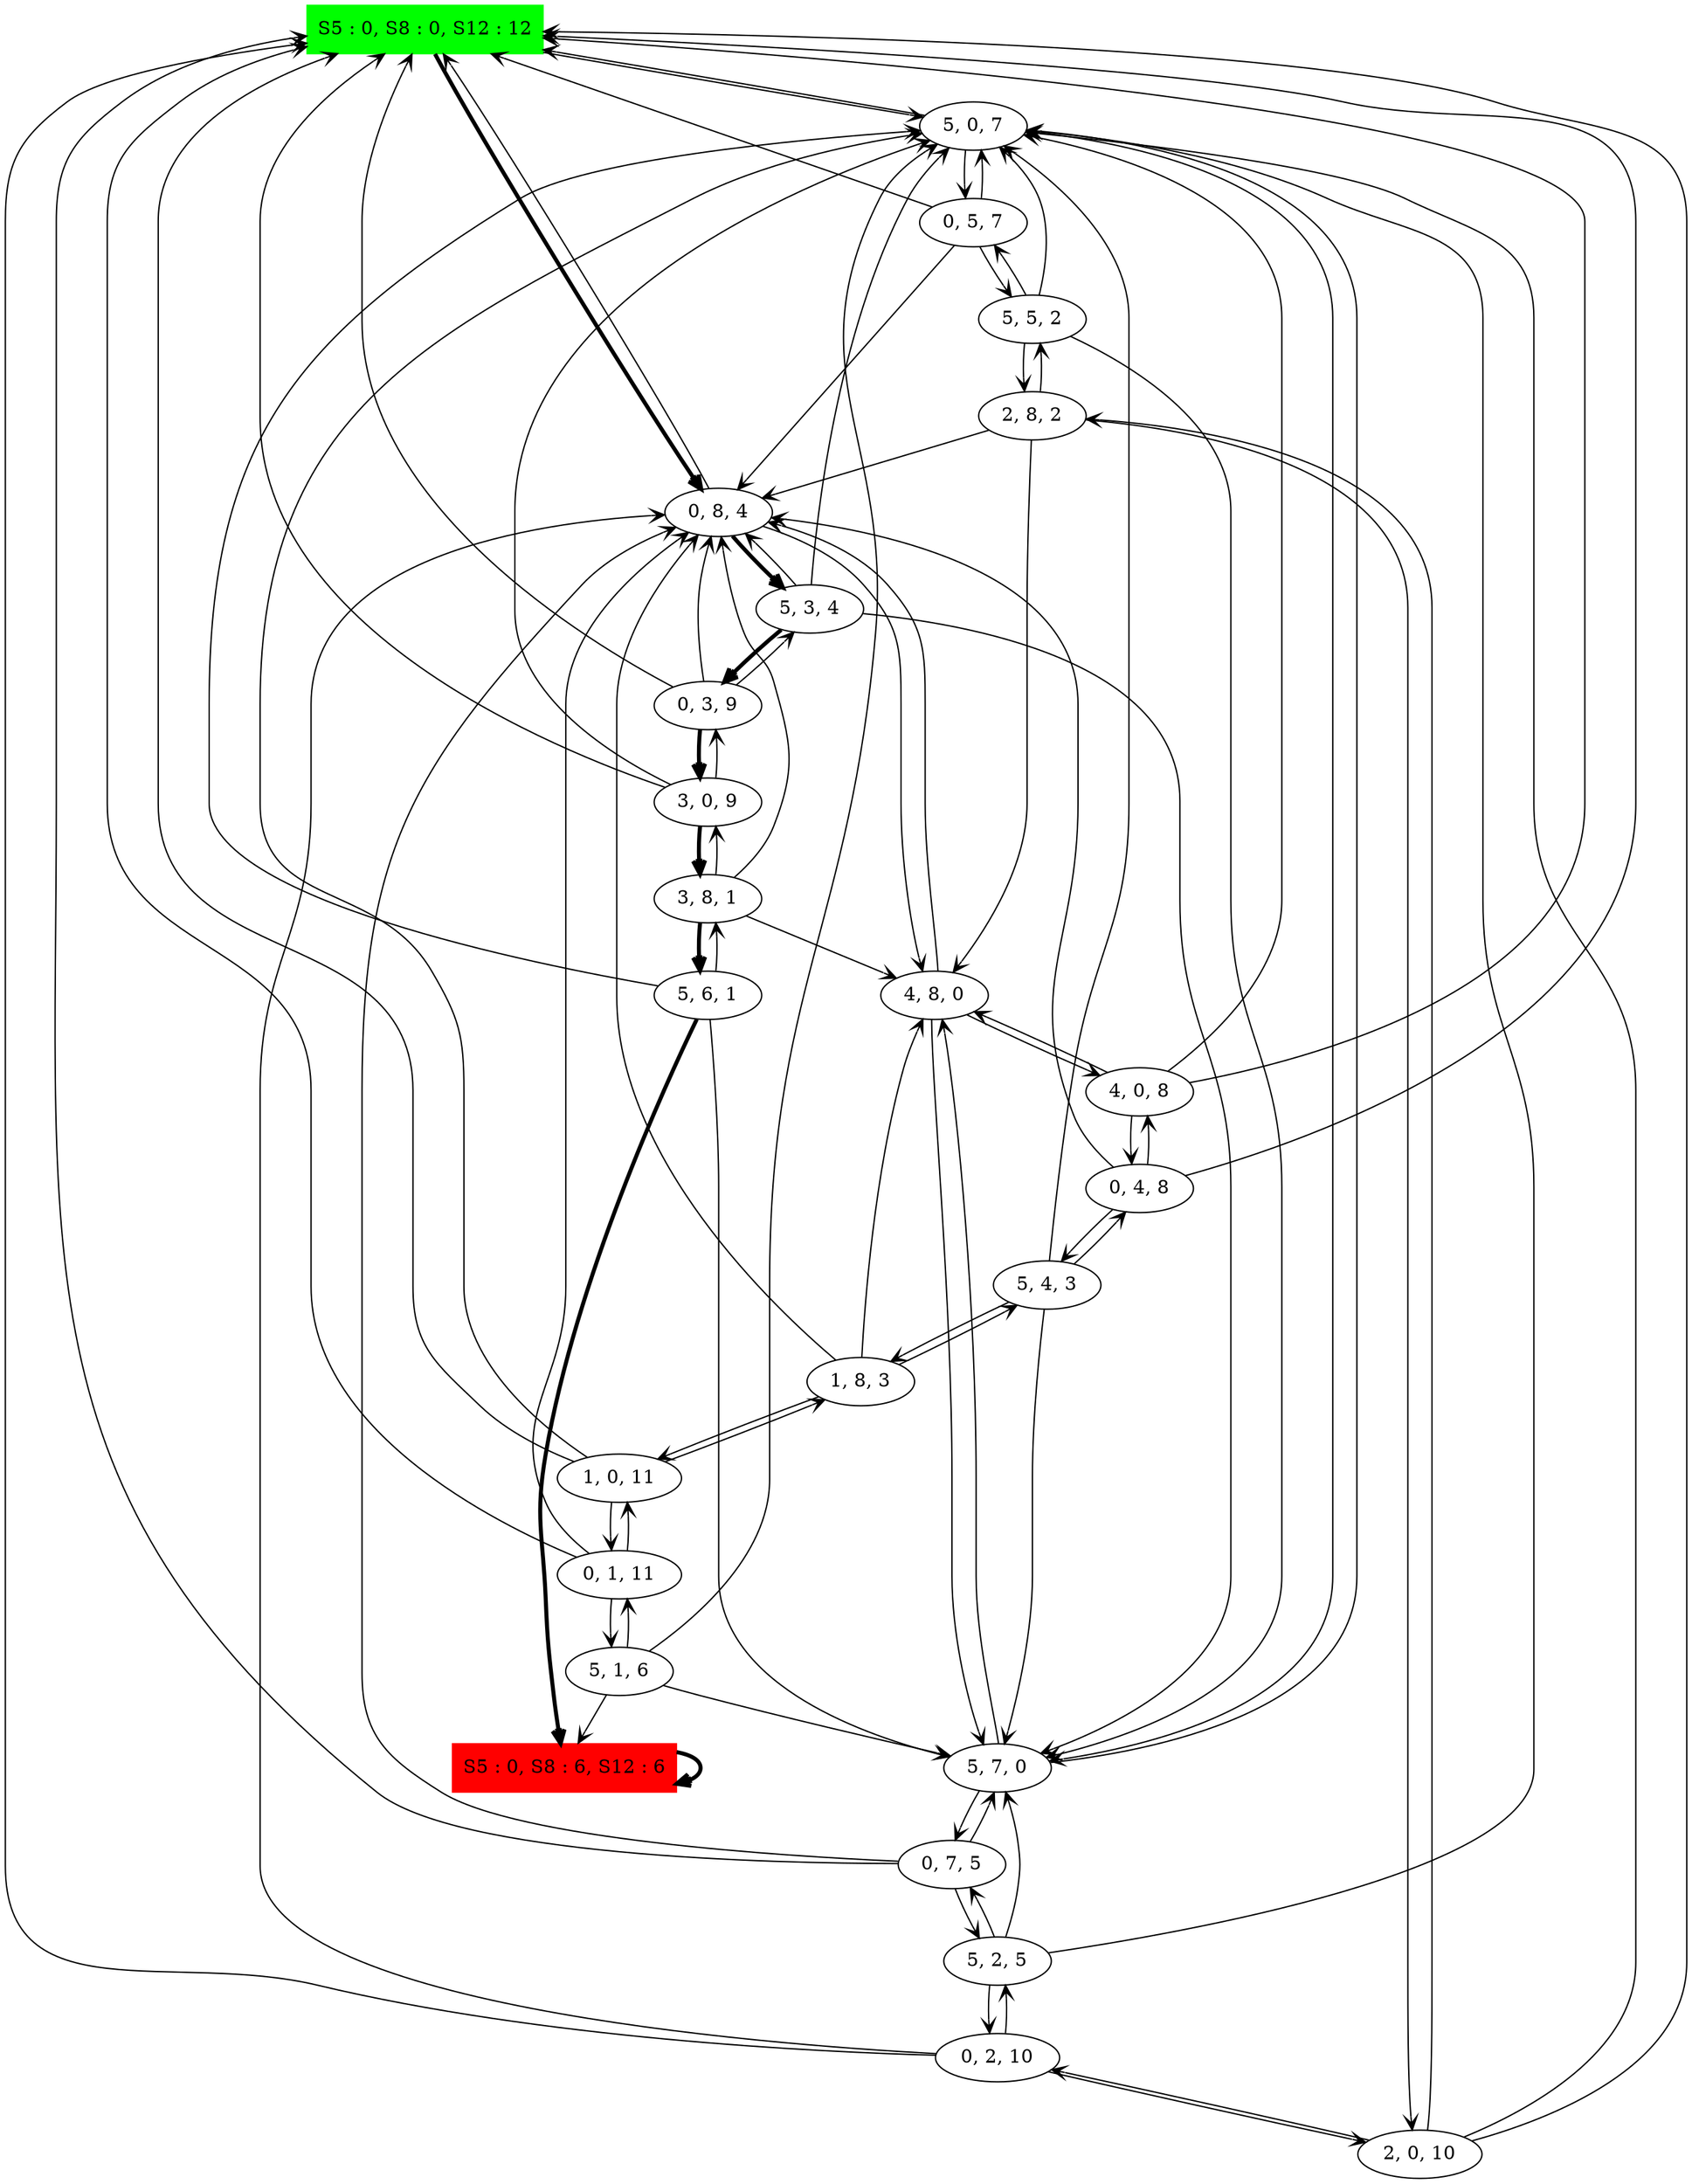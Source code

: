 digraph Cruche_Sol_ {
	initial [label="S5 : 0, S8 : 0, S12 : 12" color=green shape=box style=filled]
	final [label="S5 : 0, S8 : 6, S12 : 6" color=red shape=box style=filled]
	initial -> "5, 0, 7" [arrowhead=open]
	initial -> "0, 8, 4" [arrowhead=open penwidth=3]
	"0, 8, 4" -> "5, 3, 4" [arrowhead=open penwidth=3]
	"0, 8, 4" -> initial [arrowhead=open]
	"0, 8, 4" -> "4, 8, 0" [arrowhead=open]
	"4, 8, 0" -> "0, 8, 4" [arrowhead=open]
	"4, 8, 0" -> "5, 7, 0" [arrowhead=open]
	"4, 8, 0" -> "4, 0, 8" [arrowhead=open]
	"4, 0, 8" -> "0, 4, 8" [arrowhead=open]
	"4, 0, 8" -> initial [arrowhead=open]
	"4, 0, 8" -> "5, 0, 7" [arrowhead=open]
	"4, 0, 8" -> "4, 8, 0" [arrowhead=open]
	"5, 0, 7" -> "0, 5, 7" [arrowhead=open]
	"5, 0, 7" -> initial [arrowhead=open]
	"5, 0, 7" -> "5, 7, 0" [arrowhead=open]
	"5, 7, 0" -> "4, 8, 0" [arrowhead=open]
	"5, 7, 0" -> "0, 7, 5" [arrowhead=open]
	"5, 7, 0" -> "5, 0, 7" [arrowhead=open]
	"0, 7, 5" -> "5, 2, 5" [arrowhead=open]
	"0, 7, 5" -> initial [arrowhead=open]
	"0, 7, 5" -> "5, 7, 0" [arrowhead=open]
	"0, 7, 5" -> "0, 8, 4" [arrowhead=open]
	"5, 2, 5" -> "0, 7, 5" [arrowhead=open]
	"5, 2, 5" -> "0, 2, 10" [arrowhead=open]
	"5, 2, 5" -> "5, 0, 7" [arrowhead=open]
	"5, 2, 5" -> "5, 7, 0" [arrowhead=open]
	"0, 2, 10" -> "2, 0, 10" [arrowhead=open]
	"0, 2, 10" -> initial [arrowhead=open]
	"0, 2, 10" -> "5, 2, 5" [arrowhead=open]
	"0, 2, 10" -> "0, 8, 4" [arrowhead=open]
	"2, 0, 10" -> "0, 2, 10" [arrowhead=open]
	"2, 0, 10" -> initial [arrowhead=open]
	"2, 0, 10" -> "5, 0, 7" [arrowhead=open]
	"2, 0, 10" -> "2, 8, 2" [arrowhead=open]
	"2, 8, 2" -> "0, 8, 4" [arrowhead=open]
	"2, 8, 2" -> "5, 5, 2" [arrowhead=open]
	"2, 8, 2" -> "2, 0, 10" [arrowhead=open]
	"2, 8, 2" -> "4, 8, 0" [arrowhead=open]
	"5, 5, 2" -> "2, 8, 2" [arrowhead=open]
	"5, 5, 2" -> "0, 5, 7" [arrowhead=open]
	"5, 5, 2" -> "5, 0, 7" [arrowhead=open]
	"5, 5, 2" -> "5, 7, 0" [arrowhead=open]
	"0, 5, 7" -> "5, 0, 7" [arrowhead=open]
	"0, 5, 7" -> initial [arrowhead=open]
	"0, 5, 7" -> "5, 5, 2" [arrowhead=open]
	"0, 5, 7" -> "0, 8, 4" [arrowhead=open]
	"0, 4, 8" -> "4, 0, 8" [arrowhead=open]
	"0, 4, 8" -> initial [arrowhead=open]
	"0, 4, 8" -> "5, 4, 3" [arrowhead=open]
	"0, 4, 8" -> "0, 8, 4" [arrowhead=open]
	"5, 4, 3" -> "1, 8, 3" [arrowhead=open]
	"5, 4, 3" -> "0, 4, 8" [arrowhead=open]
	"5, 4, 3" -> "5, 0, 7" [arrowhead=open]
	"5, 4, 3" -> "5, 7, 0" [arrowhead=open]
	"1, 8, 3" -> "0, 8, 4" [arrowhead=open]
	"1, 8, 3" -> "5, 4, 3" [arrowhead=open]
	"1, 8, 3" -> "1, 0, 11" [arrowhead=open]
	"1, 8, 3" -> "4, 8, 0" [arrowhead=open]
	"1, 0, 11" -> "0, 1, 11" [arrowhead=open]
	"1, 0, 11" -> initial [arrowhead=open]
	"1, 0, 11" -> "5, 0, 7" [arrowhead=open]
	"1, 0, 11" -> "1, 8, 3" [arrowhead=open]
	"0, 1, 11" -> "1, 0, 11" [arrowhead=open]
	"0, 1, 11" -> initial [arrowhead=open]
	"0, 1, 11" -> "5, 1, 6" [arrowhead=open]
	"0, 1, 11" -> "0, 8, 4" [arrowhead=open]
	"5, 1, 6" -> final [arrowhead=open]
	"5, 1, 6" -> "0, 1, 11" [arrowhead=open]
	"5, 1, 6" -> "5, 0, 7" [arrowhead=open]
	"5, 1, 6" -> "5, 7, 0" [arrowhead=open]
	final -> final [arrowhead=open penwidth=3]
	"5, 3, 4" -> "0, 8, 4" [arrowhead=open]
	"5, 3, 4" -> "0, 3, 9" [arrowhead=open penwidth=3]
	"5, 3, 4" -> "5, 0, 7" [arrowhead=open]
	"5, 3, 4" -> "5, 7, 0" [arrowhead=open]
	"0, 3, 9" -> "3, 0, 9" [arrowhead=open penwidth=3]
	"0, 3, 9" -> initial [arrowhead=open]
	"0, 3, 9" -> "5, 3, 4" [arrowhead=open]
	"0, 3, 9" -> "0, 8, 4" [arrowhead=open]
	"3, 0, 9" -> "0, 3, 9" [arrowhead=open]
	"3, 0, 9" -> initial [arrowhead=open]
	"3, 0, 9" -> "5, 0, 7" [arrowhead=open]
	"3, 0, 9" -> "3, 8, 1" [arrowhead=open penwidth=3]
	"3, 8, 1" -> "0, 8, 4" [arrowhead=open]
	"3, 8, 1" -> "5, 6, 1" [arrowhead=open penwidth=3]
	"3, 8, 1" -> "3, 0, 9" [arrowhead=open]
	"3, 8, 1" -> "4, 8, 0" [arrowhead=open]
	"5, 6, 1" -> "3, 8, 1" [arrowhead=open]
	"5, 6, 1" -> final [arrowhead=open penwidth=3]
	"5, 6, 1" -> "5, 0, 7" [arrowhead=open]
	"5, 6, 1" -> "5, 7, 0" [arrowhead=open]
}
